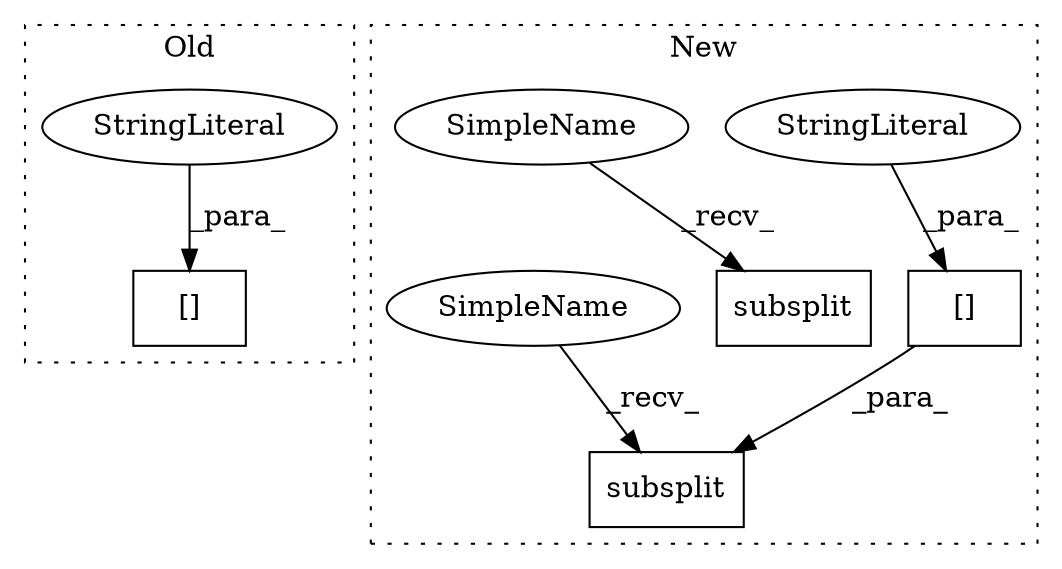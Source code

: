 digraph G {
subgraph cluster0 {
1 [label="[]" a="2" s="11108,11132" l="6,1" shape="box"];
3 [label="StringLiteral" a="45" s="11114" l="18" shape="ellipse"];
label = "Old";
style="dotted";
}
subgraph cluster1 {
2 [label="subsplit" a="32" s="14971,15038" l="9,1" shape="box"];
4 [label="[]" a="2" s="14980,15037" l="39,1" shape="box"];
5 [label="StringLiteral" a="45" s="15019" l="18" shape="ellipse"];
6 [label="subsplit" a="32" s="15480,15547" l="9,1" shape="box"];
7 [label="SimpleName" a="42" s="15475" l="4" shape="ellipse"];
8 [label="SimpleName" a="42" s="14966" l="4" shape="ellipse"];
label = "New";
style="dotted";
}
3 -> 1 [label="_para_"];
4 -> 2 [label="_para_"];
5 -> 4 [label="_para_"];
7 -> 6 [label="_recv_"];
8 -> 2 [label="_recv_"];
}